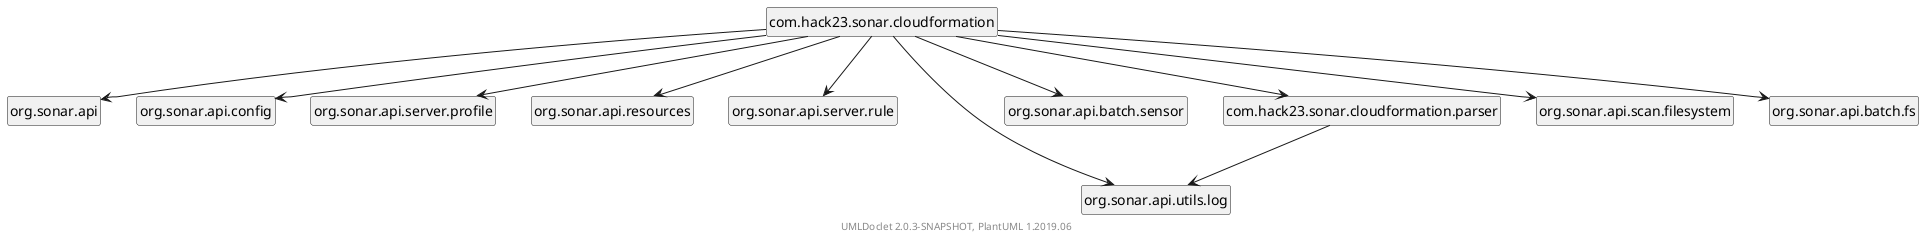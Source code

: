 @startuml
    set namespaceSeparator none
    hide circle
    hide empty fields
    hide empty methods

    com.hack23.sonar.cloudformation --> org.sonar.api
    com.hack23.sonar.cloudformation --> org.sonar.api.config
    com.hack23.sonar.cloudformation --> org.sonar.api.server.profile
    com.hack23.sonar.cloudformation --> org.sonar.api.resources
    com.hack23.sonar.cloudformation --> org.sonar.api.server.rule
    com.hack23.sonar.cloudformation --> org.sonar.api.utils.log
    com.hack23.sonar.cloudformation --> org.sonar.api.batch.sensor
    com.hack23.sonar.cloudformation --> com.hack23.sonar.cloudformation.parser
    com.hack23.sonar.cloudformation --> org.sonar.api.scan.filesystem
    com.hack23.sonar.cloudformation --> org.sonar.api.batch.fs
    com.hack23.sonar.cloudformation.parser --> org.sonar.api.utils.log

    ' Package links
    class "com.hack23.sonar.cloudformation" [[com/hack23/sonar/cloudformation/package-summary.html]] {
    }
    class "com.hack23.sonar.cloudformation.parser" [[com/hack23/sonar/cloudformation/parser/package-summary.html]] {
    }

    center footer UMLDoclet 2.0.3-SNAPSHOT, PlantUML 1.2019.06
@enduml
